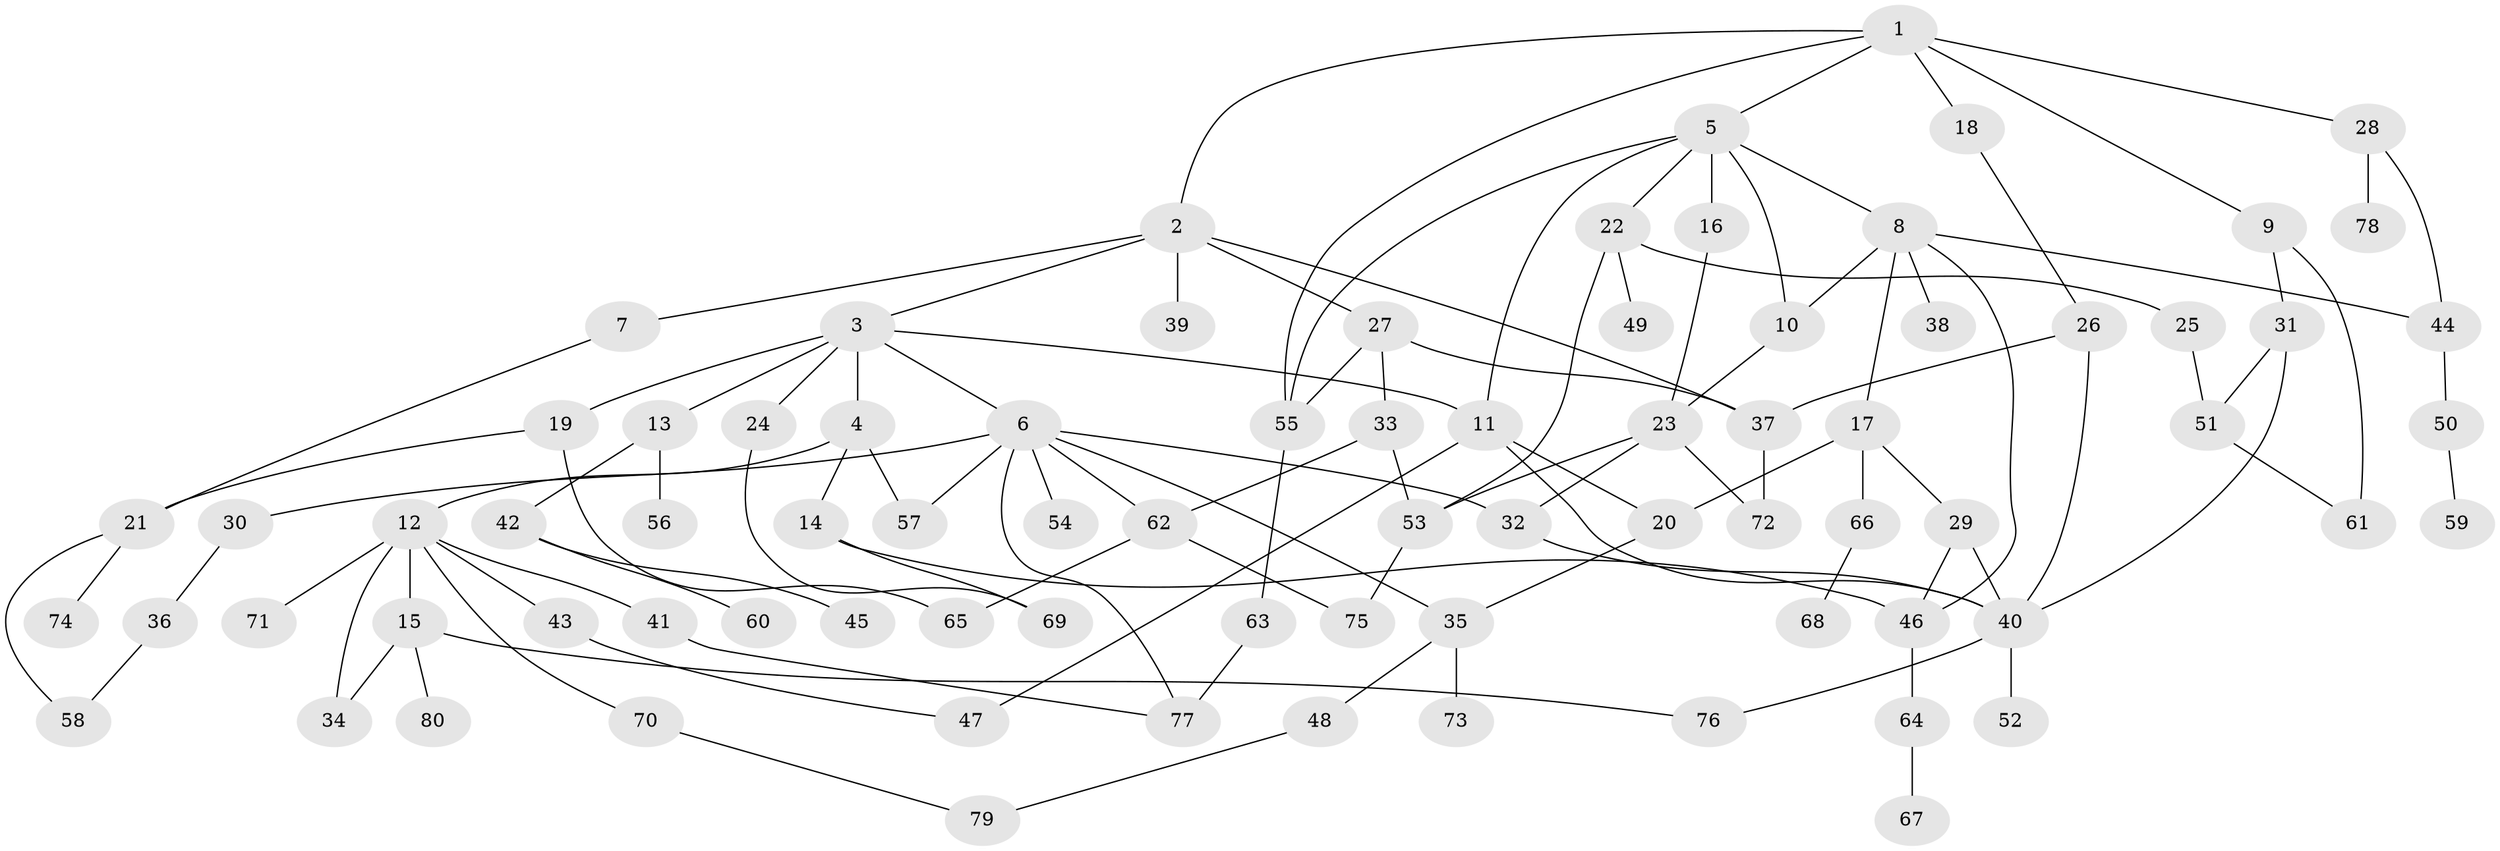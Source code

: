 // coarse degree distribution, {9: 0.03773584905660377, 10: 0.018867924528301886, 4: 0.09433962264150944, 8: 0.03773584905660377, 2: 0.3018867924528302, 5: 0.07547169811320754, 3: 0.18867924528301888, 6: 0.018867924528301886, 7: 0.018867924528301886, 1: 0.20754716981132076}
// Generated by graph-tools (version 1.1) at 2025/51/02/27/25 19:51:39]
// undirected, 80 vertices, 114 edges
graph export_dot {
graph [start="1"]
  node [color=gray90,style=filled];
  1;
  2;
  3;
  4;
  5;
  6;
  7;
  8;
  9;
  10;
  11;
  12;
  13;
  14;
  15;
  16;
  17;
  18;
  19;
  20;
  21;
  22;
  23;
  24;
  25;
  26;
  27;
  28;
  29;
  30;
  31;
  32;
  33;
  34;
  35;
  36;
  37;
  38;
  39;
  40;
  41;
  42;
  43;
  44;
  45;
  46;
  47;
  48;
  49;
  50;
  51;
  52;
  53;
  54;
  55;
  56;
  57;
  58;
  59;
  60;
  61;
  62;
  63;
  64;
  65;
  66;
  67;
  68;
  69;
  70;
  71;
  72;
  73;
  74;
  75;
  76;
  77;
  78;
  79;
  80;
  1 -- 2;
  1 -- 5;
  1 -- 9;
  1 -- 18;
  1 -- 28;
  1 -- 55;
  2 -- 3;
  2 -- 7;
  2 -- 27;
  2 -- 37;
  2 -- 39;
  3 -- 4;
  3 -- 6;
  3 -- 13;
  3 -- 19;
  3 -- 24;
  3 -- 11;
  4 -- 12;
  4 -- 14;
  4 -- 57;
  5 -- 8;
  5 -- 11;
  5 -- 16;
  5 -- 22;
  5 -- 55;
  5 -- 10;
  6 -- 30;
  6 -- 35;
  6 -- 54;
  6 -- 77;
  6 -- 62;
  6 -- 32;
  6 -- 57;
  7 -- 21;
  8 -- 10;
  8 -- 17;
  8 -- 38;
  8 -- 44;
  8 -- 46;
  9 -- 31;
  9 -- 61;
  10 -- 23;
  11 -- 40;
  11 -- 47;
  11 -- 20;
  12 -- 15;
  12 -- 41;
  12 -- 43;
  12 -- 70;
  12 -- 71;
  12 -- 34;
  13 -- 42;
  13 -- 56;
  14 -- 69;
  14 -- 46;
  15 -- 34;
  15 -- 76;
  15 -- 80;
  16 -- 23;
  17 -- 20;
  17 -- 29;
  17 -- 66;
  18 -- 26;
  19 -- 65;
  19 -- 21;
  20 -- 35;
  21 -- 58;
  21 -- 74;
  22 -- 25;
  22 -- 49;
  22 -- 53;
  23 -- 32;
  23 -- 53;
  23 -- 72;
  24 -- 69;
  25 -- 51;
  26 -- 37;
  26 -- 40;
  27 -- 33;
  27 -- 55;
  27 -- 37;
  28 -- 78;
  28 -- 44;
  29 -- 40;
  29 -- 46;
  30 -- 36;
  31 -- 40;
  31 -- 51;
  32 -- 40;
  33 -- 62;
  33 -- 53;
  35 -- 48;
  35 -- 73;
  36 -- 58;
  37 -- 72;
  40 -- 52;
  40 -- 76;
  41 -- 77;
  42 -- 45;
  42 -- 60;
  43 -- 47;
  44 -- 50;
  46 -- 64;
  48 -- 79;
  50 -- 59;
  51 -- 61;
  53 -- 75;
  55 -- 63;
  62 -- 65;
  62 -- 75;
  63 -- 77;
  64 -- 67;
  66 -- 68;
  70 -- 79;
}
